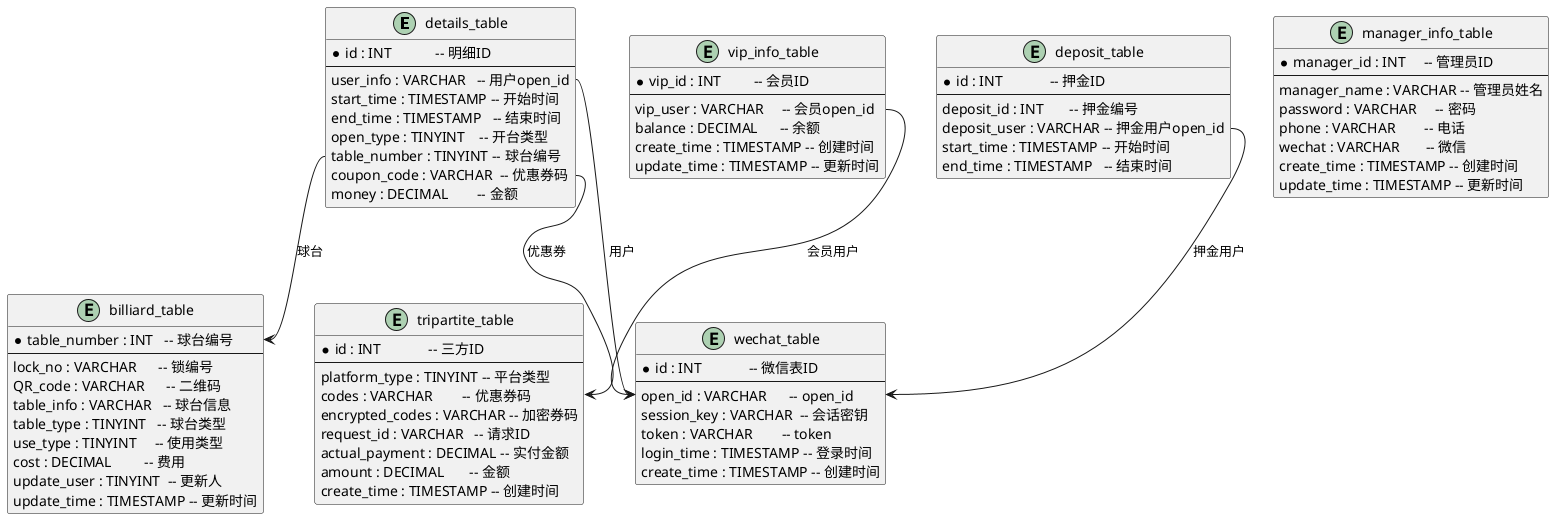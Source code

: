 @startuml

entity details_table {
  * id : INT            -- 明细ID
  --
  user_info : VARCHAR   -- 用户open_id
  start_time : TIMESTAMP -- 开始时间
  end_time : TIMESTAMP   -- 结束时间
  open_type : TINYINT    -- 开台类型
  table_number : TINYINT -- 球台编号
  coupon_code : VARCHAR  -- 优惠券码
  money : DECIMAL        -- 金额
}

entity billiard_table {
  * table_number : INT   -- 球台编号
  --
  lock_no : VARCHAR      -- 锁编号
  QR_code : VARCHAR      -- 二维码
  table_info : VARCHAR   -- 球台信息
  table_type : TINYINT   -- 球台类型
  use_type : TINYINT     -- 使用类型
  cost : DECIMAL         -- 费用
  update_user : TINYINT  -- 更新人
  update_time : TIMESTAMP -- 更新时间
}

entity vip_info_table {
  * vip_id : INT         -- 会员ID
  --
  vip_user : VARCHAR     -- 会员open_id
  balance : DECIMAL      -- 余额
  create_time : TIMESTAMP -- 创建时间
  update_time : TIMESTAMP -- 更新时间
}

entity deposit_table {
  * id : INT             -- 押金ID
  --
  deposit_id : INT       -- 押金编号
  deposit_user : VARCHAR -- 押金用户open_id
  start_time : TIMESTAMP -- 开始时间
  end_time : TIMESTAMP   -- 结束时间
}

entity manager_info_table {
  * manager_id : INT     -- 管理员ID
  --
  manager_name : VARCHAR -- 管理员姓名
  password : VARCHAR     -- 密码
  phone : VARCHAR        -- 电话
  wechat : VARCHAR       -- 微信
  create_time : TIMESTAMP -- 创建时间
  update_time : TIMESTAMP -- 更新时间
}

entity wechat_table {
  * id : INT             -- 微信表ID
  --
  open_id : VARCHAR      -- open_id
  session_key : VARCHAR  -- 会话密钥
  token : VARCHAR        -- token
  login_time : TIMESTAMP -- 登录时间
  create_time : TIMESTAMP -- 创建时间
}

entity tripartite_table {
  * id : INT             -- 三方ID
  --
  platform_type : TINYINT -- 平台类型
  codes : VARCHAR        -- 优惠券码
  encrypted_codes : VARCHAR -- 加密券码
  request_id : VARCHAR   -- 请求ID
  actual_payment : DECIMAL -- 实付金额
  amount : DECIMAL       -- 金额
  create_time : TIMESTAMP -- 创建时间
}

' 关系（带箭头）
details_table::user_info --> wechat_table::open_id : 用户
details_table::table_number --> billiard_table::table_number : 球台
details_table::coupon_code --> tripartite_table::codes : 优惠券
vip_info_table::vip_user --> wechat_table::open_id : 会员用户
deposit_table::deposit_user --> wechat_table::open_id : 押金用户

@enduml